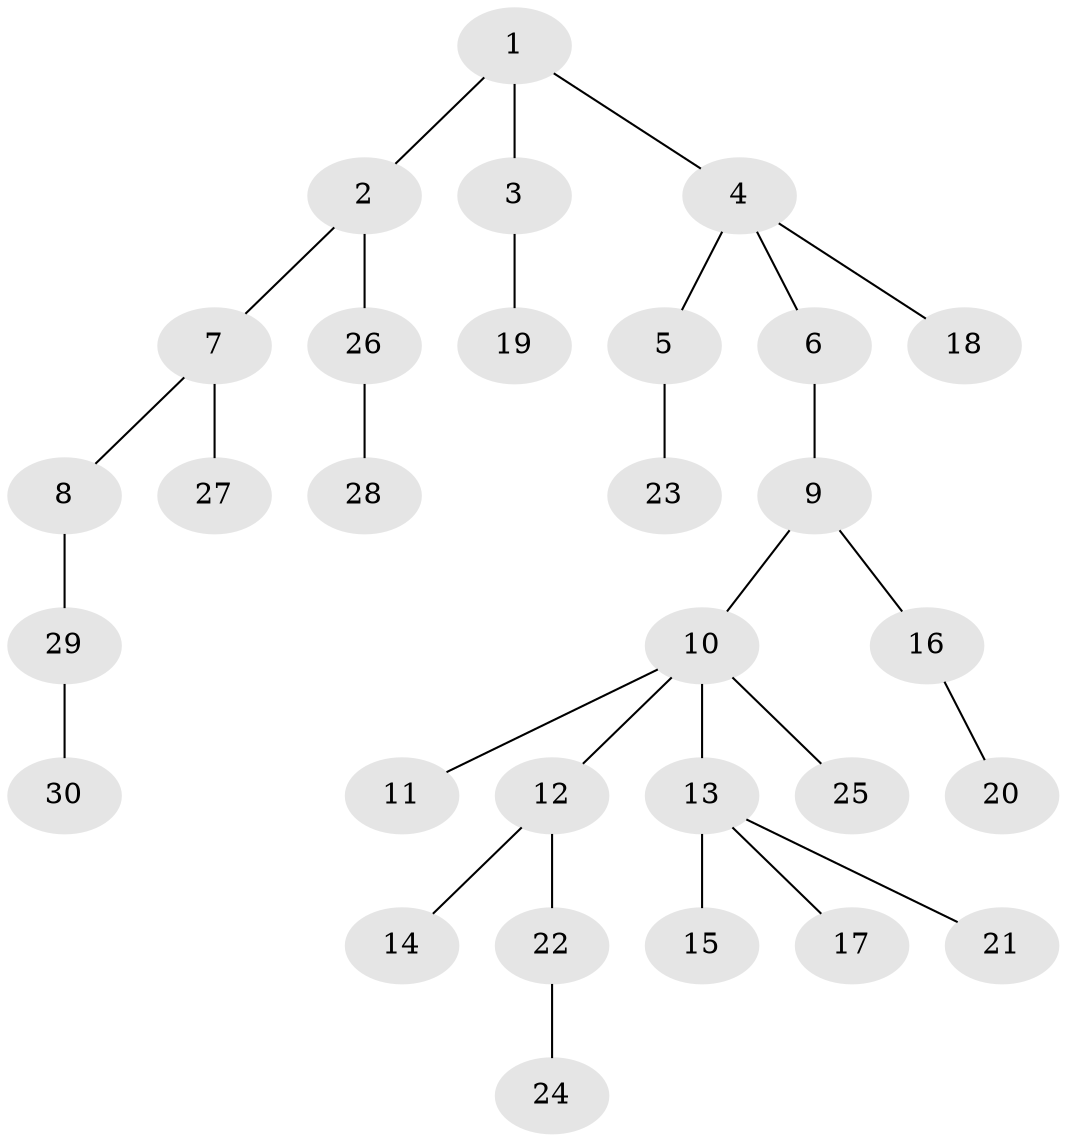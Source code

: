 // original degree distribution, {4: 0.09259259259259259, 2: 0.2777777777777778, 5: 0.037037037037037035, 3: 0.12962962962962962, 1: 0.46296296296296297}
// Generated by graph-tools (version 1.1) at 2025/36/03/09/25 02:36:58]
// undirected, 30 vertices, 29 edges
graph export_dot {
graph [start="1"]
  node [color=gray90,style=filled];
  1;
  2;
  3;
  4;
  5;
  6;
  7;
  8;
  9;
  10;
  11;
  12;
  13;
  14;
  15;
  16;
  17;
  18;
  19;
  20;
  21;
  22;
  23;
  24;
  25;
  26;
  27;
  28;
  29;
  30;
  1 -- 2 [weight=1.0];
  1 -- 3 [weight=1.0];
  1 -- 4 [weight=1.0];
  2 -- 7 [weight=1.0];
  2 -- 26 [weight=1.0];
  3 -- 19 [weight=1.0];
  4 -- 5 [weight=1.0];
  4 -- 6 [weight=1.0];
  4 -- 18 [weight=1.0];
  5 -- 23 [weight=2.0];
  6 -- 9 [weight=1.0];
  7 -- 8 [weight=1.0];
  7 -- 27 [weight=1.0];
  8 -- 29 [weight=1.0];
  9 -- 10 [weight=1.0];
  9 -- 16 [weight=1.0];
  10 -- 11 [weight=1.0];
  10 -- 12 [weight=1.0];
  10 -- 13 [weight=1.0];
  10 -- 25 [weight=1.0];
  12 -- 14 [weight=1.0];
  12 -- 22 [weight=1.0];
  13 -- 15 [weight=1.0];
  13 -- 17 [weight=1.0];
  13 -- 21 [weight=1.0];
  16 -- 20 [weight=1.0];
  22 -- 24 [weight=1.0];
  26 -- 28 [weight=1.0];
  29 -- 30 [weight=1.0];
}
